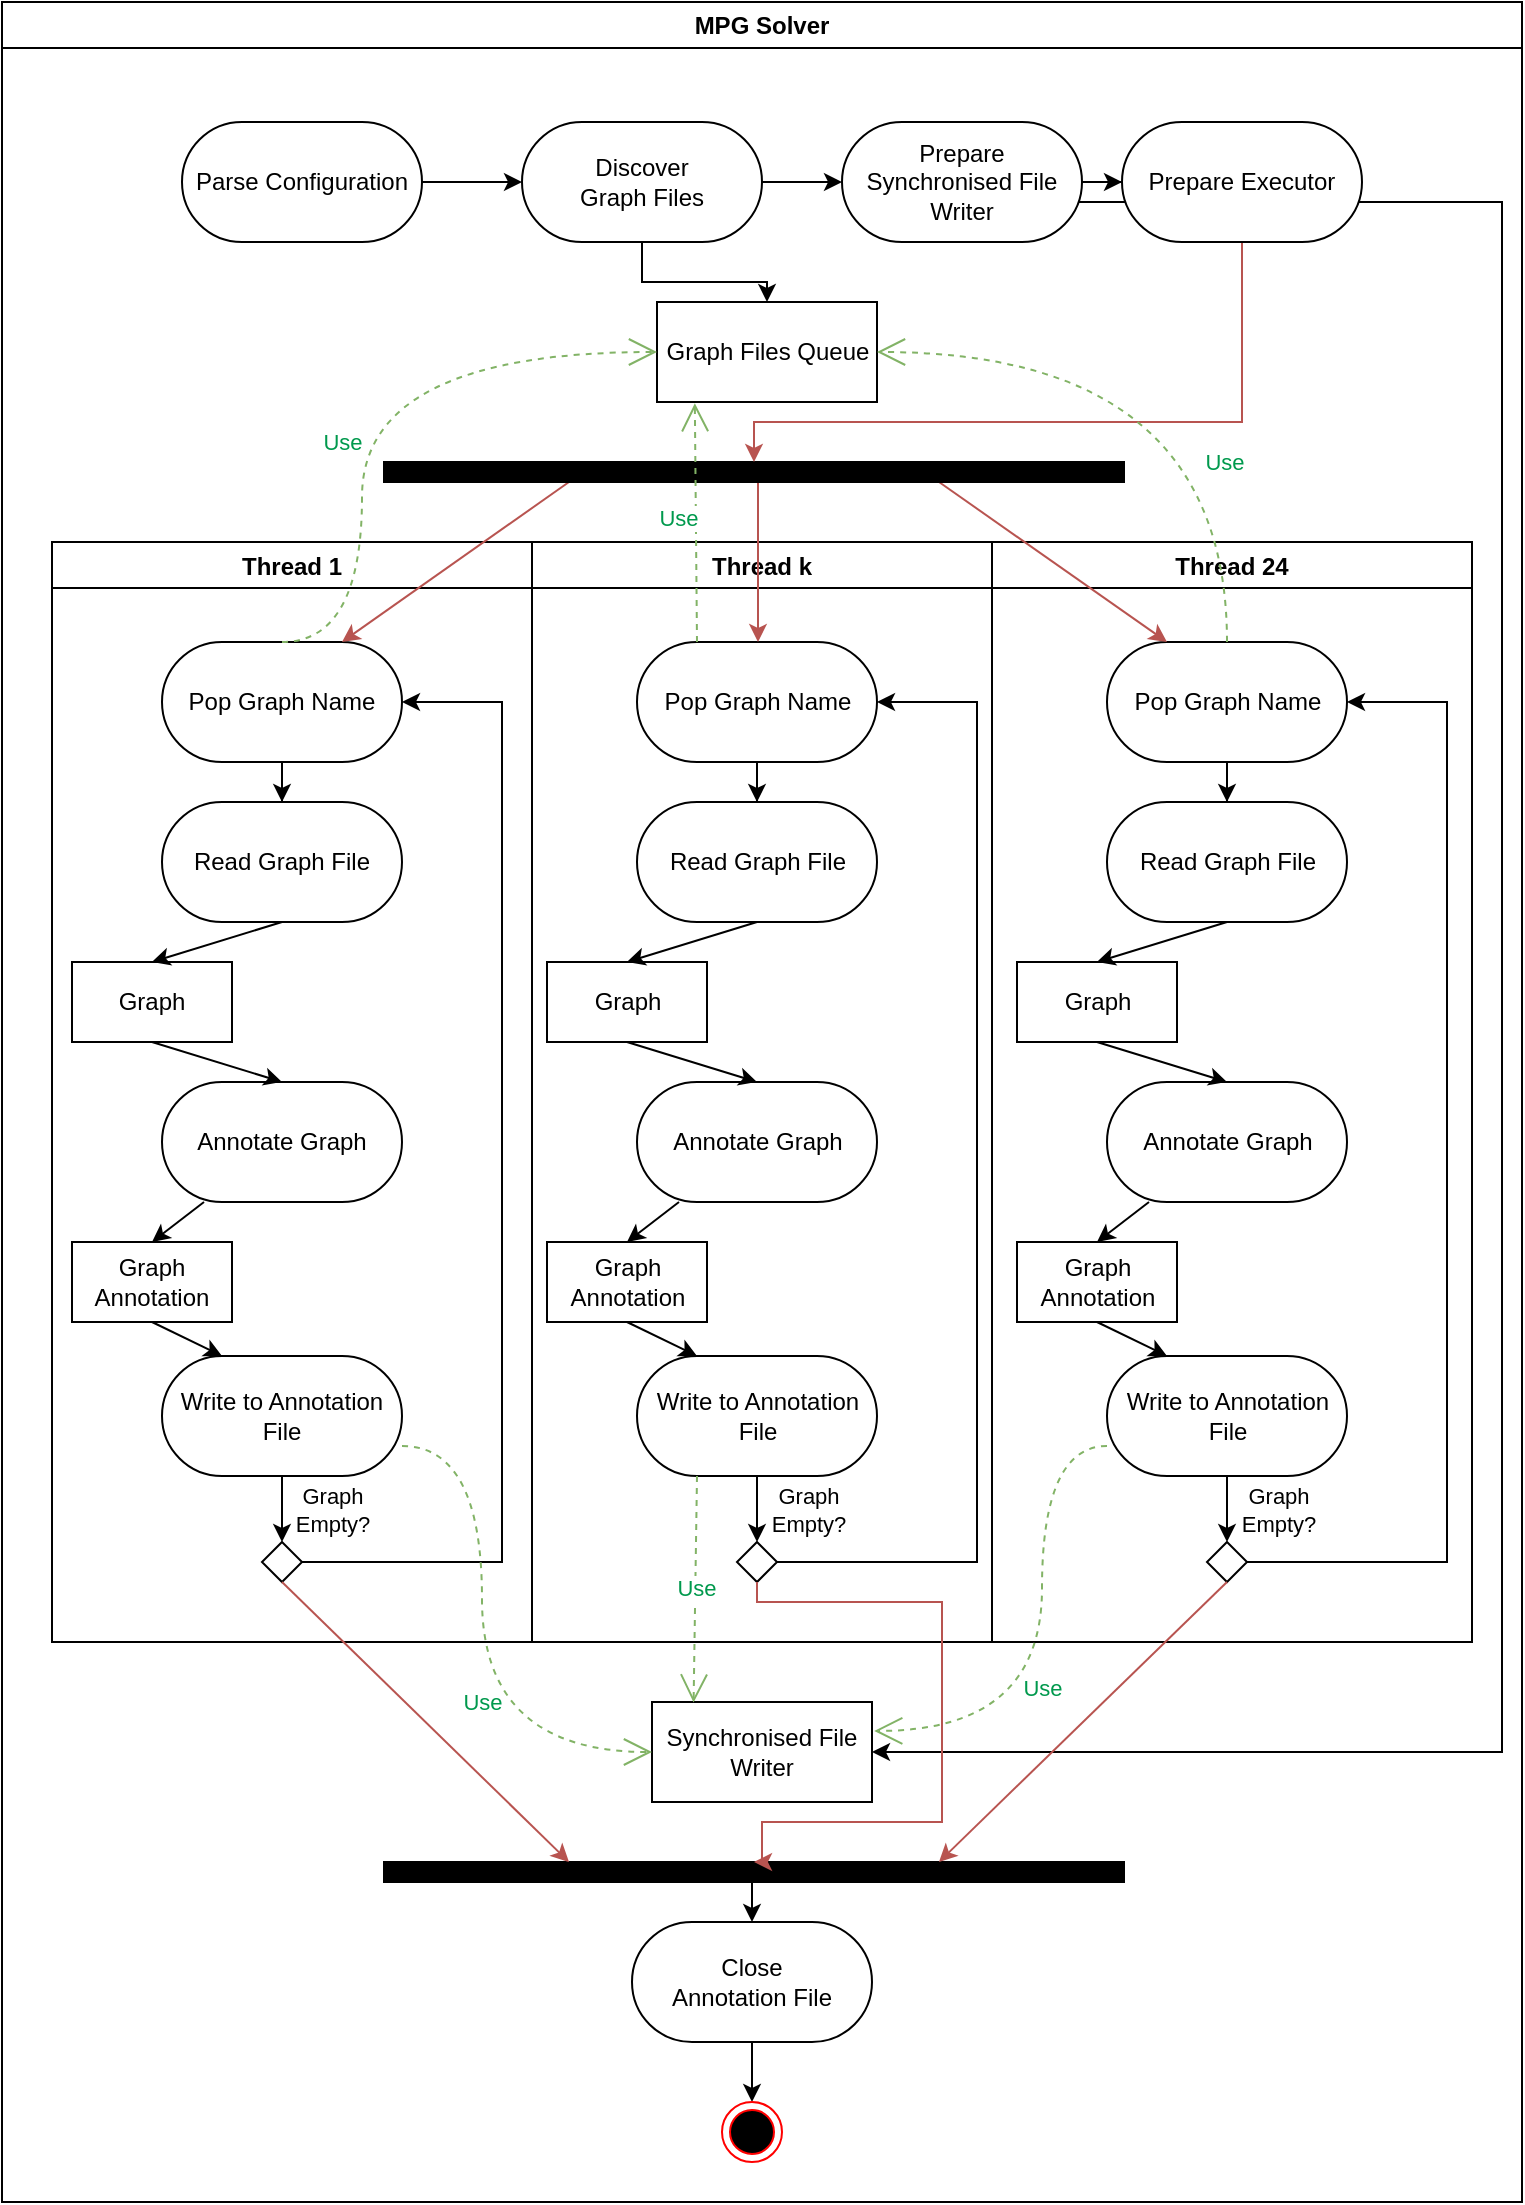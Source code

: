 <mxfile version="21.6.8" type="device">
  <diagram name="Page-1" id="0783ab3e-0a74-02c8-0abd-f7b4e66b4bec">
    <mxGraphModel dx="1687" dy="986" grid="1" gridSize="10" guides="1" tooltips="1" connect="1" arrows="1" fold="1" page="1" pageScale="1" pageWidth="850" pageHeight="1100" background="none" math="0" shadow="0">
      <root>
        <mxCell id="0" />
        <mxCell id="1" parent="0" />
        <mxCell id="IvhJXociiX9SvMdL0e-F-2" value="MPG Solver" style="swimlane;whiteSpace=wrap;html=1;" vertex="1" parent="1">
          <mxGeometry x="90" y="140" width="760" height="1100" as="geometry" />
        </mxCell>
        <mxCell id="IvhJXociiX9SvMdL0e-F-8" value="Thread 1" style="swimlane;" vertex="1" parent="IvhJXociiX9SvMdL0e-F-2">
          <mxGeometry x="25" y="270" width="240" height="550" as="geometry" />
        </mxCell>
        <mxCell id="IvhJXociiX9SvMdL0e-F-108" value="" style="group" vertex="1" connectable="0" parent="IvhJXociiX9SvMdL0e-F-8">
          <mxGeometry x="10" y="50" width="215" height="470" as="geometry" />
        </mxCell>
        <mxCell id="IvhJXociiX9SvMdL0e-F-23" value="Pop Graph Name" style="rounded=1;whiteSpace=wrap;html=1;arcSize=50;" vertex="1" parent="IvhJXociiX9SvMdL0e-F-108">
          <mxGeometry x="45" width="120" height="60" as="geometry" />
        </mxCell>
        <mxCell id="IvhJXociiX9SvMdL0e-F-34" value="Graph" style="rounded=0;whiteSpace=wrap;html=1;" vertex="1" parent="IvhJXociiX9SvMdL0e-F-108">
          <mxGeometry y="160" width="80" height="40" as="geometry" />
        </mxCell>
        <mxCell id="IvhJXociiX9SvMdL0e-F-47" style="rounded=0;orthogonalLoop=1;jettySize=auto;html=1;exitX=0.5;exitY=1;exitDx=0;exitDy=0;entryX=0.5;entryY=0;entryDx=0;entryDy=0;" edge="1" parent="IvhJXociiX9SvMdL0e-F-108" source="IvhJXociiX9SvMdL0e-F-45" target="IvhJXociiX9SvMdL0e-F-34">
          <mxGeometry relative="1" as="geometry" />
        </mxCell>
        <mxCell id="IvhJXociiX9SvMdL0e-F-45" value="Read Graph File" style="rounded=1;whiteSpace=wrap;html=1;arcSize=50;" vertex="1" parent="IvhJXociiX9SvMdL0e-F-108">
          <mxGeometry x="45" y="80" width="120" height="60" as="geometry" />
        </mxCell>
        <mxCell id="IvhJXociiX9SvMdL0e-F-46" style="edgeStyle=orthogonalEdgeStyle;rounded=0;orthogonalLoop=1;jettySize=auto;html=1;entryX=0.5;entryY=0;entryDx=0;entryDy=0;" edge="1" parent="IvhJXociiX9SvMdL0e-F-108" source="IvhJXociiX9SvMdL0e-F-23" target="IvhJXociiX9SvMdL0e-F-45">
          <mxGeometry relative="1" as="geometry" />
        </mxCell>
        <mxCell id="IvhJXociiX9SvMdL0e-F-48" value="Annotate Graph" style="rounded=1;whiteSpace=wrap;html=1;arcSize=50;" vertex="1" parent="IvhJXociiX9SvMdL0e-F-108">
          <mxGeometry x="45" y="220" width="120" height="60" as="geometry" />
        </mxCell>
        <mxCell id="IvhJXociiX9SvMdL0e-F-49" style="rounded=0;orthogonalLoop=1;jettySize=auto;html=1;entryX=0.5;entryY=0;entryDx=0;entryDy=0;exitX=0.5;exitY=1;exitDx=0;exitDy=0;" edge="1" parent="IvhJXociiX9SvMdL0e-F-108" source="IvhJXociiX9SvMdL0e-F-34" target="IvhJXociiX9SvMdL0e-F-48">
          <mxGeometry relative="1" as="geometry" />
        </mxCell>
        <mxCell id="IvhJXociiX9SvMdL0e-F-51" value="Graph Annotation" style="rounded=0;whiteSpace=wrap;html=1;" vertex="1" parent="IvhJXociiX9SvMdL0e-F-108">
          <mxGeometry y="300" width="80" height="40" as="geometry" />
        </mxCell>
        <mxCell id="IvhJXociiX9SvMdL0e-F-52" style="rounded=0;orthogonalLoop=1;jettySize=auto;html=1;entryX=0.5;entryY=0;entryDx=0;entryDy=0;" edge="1" parent="IvhJXociiX9SvMdL0e-F-108" source="IvhJXociiX9SvMdL0e-F-48" target="IvhJXociiX9SvMdL0e-F-51">
          <mxGeometry relative="1" as="geometry" />
        </mxCell>
        <mxCell id="IvhJXociiX9SvMdL0e-F-79" value="Write to Annotation File" style="rounded=1;whiteSpace=wrap;html=1;arcSize=50;" vertex="1" parent="IvhJXociiX9SvMdL0e-F-108">
          <mxGeometry x="45" y="357" width="120" height="60" as="geometry" />
        </mxCell>
        <mxCell id="IvhJXociiX9SvMdL0e-F-80" style="rounded=0;orthogonalLoop=1;jettySize=auto;html=1;entryX=0.25;entryY=0;entryDx=0;entryDy=0;exitX=0.5;exitY=1;exitDx=0;exitDy=0;" edge="1" parent="IvhJXociiX9SvMdL0e-F-108" source="IvhJXociiX9SvMdL0e-F-51" target="IvhJXociiX9SvMdL0e-F-79">
          <mxGeometry relative="1" as="geometry" />
        </mxCell>
        <mxCell id="IvhJXociiX9SvMdL0e-F-93" style="edgeStyle=orthogonalEdgeStyle;rounded=0;orthogonalLoop=1;jettySize=auto;html=1;exitX=1;exitY=0.5;exitDx=0;exitDy=0;entryX=1;entryY=0.5;entryDx=0;entryDy=0;" edge="1" parent="IvhJXociiX9SvMdL0e-F-108" source="IvhJXociiX9SvMdL0e-F-87" target="IvhJXociiX9SvMdL0e-F-23">
          <mxGeometry relative="1" as="geometry">
            <Array as="points">
              <mxPoint x="215" y="460" />
              <mxPoint x="215" y="30" />
            </Array>
          </mxGeometry>
        </mxCell>
        <mxCell id="IvhJXociiX9SvMdL0e-F-87" value="" style="rhombus;whiteSpace=wrap;html=1;" vertex="1" parent="IvhJXociiX9SvMdL0e-F-108">
          <mxGeometry x="95" y="450" width="20" height="20" as="geometry" />
        </mxCell>
        <mxCell id="IvhJXociiX9SvMdL0e-F-89" style="edgeStyle=orthogonalEdgeStyle;rounded=0;orthogonalLoop=1;jettySize=auto;html=1;" edge="1" parent="IvhJXociiX9SvMdL0e-F-108" source="IvhJXociiX9SvMdL0e-F-79" target="IvhJXociiX9SvMdL0e-F-87">
          <mxGeometry relative="1" as="geometry" />
        </mxCell>
        <mxCell id="IvhJXociiX9SvMdL0e-F-90" value="Graph &lt;br&gt;Empty?" style="edgeLabel;html=1;align=center;verticalAlign=middle;resizable=0;points=[];" vertex="1" connectable="0" parent="IvhJXociiX9SvMdL0e-F-89">
          <mxGeometry x="-0.759" y="1" relative="1" as="geometry">
            <mxPoint x="24" y="11" as="offset" />
          </mxGeometry>
        </mxCell>
        <mxCell id="IvhJXociiX9SvMdL0e-F-9" value="Thread k" style="swimlane;startSize=23;" vertex="1" parent="IvhJXociiX9SvMdL0e-F-2">
          <mxGeometry x="265" y="270" width="230" height="550" as="geometry" />
        </mxCell>
        <mxCell id="IvhJXociiX9SvMdL0e-F-128" value="" style="group" vertex="1" connectable="0" parent="IvhJXociiX9SvMdL0e-F-9">
          <mxGeometry x="7.5" y="50" width="215" height="470" as="geometry" />
        </mxCell>
        <mxCell id="IvhJXociiX9SvMdL0e-F-129" value="Pop Graph Name" style="rounded=1;whiteSpace=wrap;html=1;arcSize=50;" vertex="1" parent="IvhJXociiX9SvMdL0e-F-128">
          <mxGeometry x="45" width="120" height="60" as="geometry" />
        </mxCell>
        <mxCell id="IvhJXociiX9SvMdL0e-F-130" value="Graph" style="rounded=0;whiteSpace=wrap;html=1;" vertex="1" parent="IvhJXociiX9SvMdL0e-F-128">
          <mxGeometry y="160" width="80" height="40" as="geometry" />
        </mxCell>
        <mxCell id="IvhJXociiX9SvMdL0e-F-131" style="rounded=0;orthogonalLoop=1;jettySize=auto;html=1;exitX=0.5;exitY=1;exitDx=0;exitDy=0;entryX=0.5;entryY=0;entryDx=0;entryDy=0;" edge="1" parent="IvhJXociiX9SvMdL0e-F-128" source="IvhJXociiX9SvMdL0e-F-132" target="IvhJXociiX9SvMdL0e-F-130">
          <mxGeometry relative="1" as="geometry" />
        </mxCell>
        <mxCell id="IvhJXociiX9SvMdL0e-F-132" value="Read Graph File" style="rounded=1;whiteSpace=wrap;html=1;arcSize=50;" vertex="1" parent="IvhJXociiX9SvMdL0e-F-128">
          <mxGeometry x="45" y="80" width="120" height="60" as="geometry" />
        </mxCell>
        <mxCell id="IvhJXociiX9SvMdL0e-F-133" style="edgeStyle=orthogonalEdgeStyle;rounded=0;orthogonalLoop=1;jettySize=auto;html=1;entryX=0.5;entryY=0;entryDx=0;entryDy=0;" edge="1" parent="IvhJXociiX9SvMdL0e-F-128" source="IvhJXociiX9SvMdL0e-F-129" target="IvhJXociiX9SvMdL0e-F-132">
          <mxGeometry relative="1" as="geometry" />
        </mxCell>
        <mxCell id="IvhJXociiX9SvMdL0e-F-134" value="Annotate Graph" style="rounded=1;whiteSpace=wrap;html=1;arcSize=50;" vertex="1" parent="IvhJXociiX9SvMdL0e-F-128">
          <mxGeometry x="45" y="220" width="120" height="60" as="geometry" />
        </mxCell>
        <mxCell id="IvhJXociiX9SvMdL0e-F-135" style="rounded=0;orthogonalLoop=1;jettySize=auto;html=1;entryX=0.5;entryY=0;entryDx=0;entryDy=0;exitX=0.5;exitY=1;exitDx=0;exitDy=0;" edge="1" parent="IvhJXociiX9SvMdL0e-F-128" source="IvhJXociiX9SvMdL0e-F-130" target="IvhJXociiX9SvMdL0e-F-134">
          <mxGeometry relative="1" as="geometry" />
        </mxCell>
        <mxCell id="IvhJXociiX9SvMdL0e-F-136" value="Graph Annotation" style="rounded=0;whiteSpace=wrap;html=1;" vertex="1" parent="IvhJXociiX9SvMdL0e-F-128">
          <mxGeometry y="300" width="80" height="40" as="geometry" />
        </mxCell>
        <mxCell id="IvhJXociiX9SvMdL0e-F-137" style="rounded=0;orthogonalLoop=1;jettySize=auto;html=1;entryX=0.5;entryY=0;entryDx=0;entryDy=0;" edge="1" parent="IvhJXociiX9SvMdL0e-F-128" source="IvhJXociiX9SvMdL0e-F-134" target="IvhJXociiX9SvMdL0e-F-136">
          <mxGeometry relative="1" as="geometry" />
        </mxCell>
        <mxCell id="IvhJXociiX9SvMdL0e-F-138" value="Write to Annotation File" style="rounded=1;whiteSpace=wrap;html=1;arcSize=50;" vertex="1" parent="IvhJXociiX9SvMdL0e-F-128">
          <mxGeometry x="45" y="357" width="120" height="60" as="geometry" />
        </mxCell>
        <mxCell id="IvhJXociiX9SvMdL0e-F-139" style="rounded=0;orthogonalLoop=1;jettySize=auto;html=1;entryX=0.25;entryY=0;entryDx=0;entryDy=0;exitX=0.5;exitY=1;exitDx=0;exitDy=0;" edge="1" parent="IvhJXociiX9SvMdL0e-F-128" source="IvhJXociiX9SvMdL0e-F-136" target="IvhJXociiX9SvMdL0e-F-138">
          <mxGeometry relative="1" as="geometry" />
        </mxCell>
        <mxCell id="IvhJXociiX9SvMdL0e-F-140" style="edgeStyle=orthogonalEdgeStyle;rounded=0;orthogonalLoop=1;jettySize=auto;html=1;exitX=1;exitY=0.5;exitDx=0;exitDy=0;entryX=1;entryY=0.5;entryDx=0;entryDy=0;" edge="1" parent="IvhJXociiX9SvMdL0e-F-128" source="IvhJXociiX9SvMdL0e-F-141" target="IvhJXociiX9SvMdL0e-F-129">
          <mxGeometry relative="1" as="geometry">
            <Array as="points">
              <mxPoint x="215" y="460" />
              <mxPoint x="215" y="30" />
            </Array>
          </mxGeometry>
        </mxCell>
        <mxCell id="IvhJXociiX9SvMdL0e-F-141" value="" style="rhombus;whiteSpace=wrap;html=1;" vertex="1" parent="IvhJXociiX9SvMdL0e-F-128">
          <mxGeometry x="95" y="450" width="20" height="20" as="geometry" />
        </mxCell>
        <mxCell id="IvhJXociiX9SvMdL0e-F-142" style="edgeStyle=orthogonalEdgeStyle;rounded=0;orthogonalLoop=1;jettySize=auto;html=1;" edge="1" parent="IvhJXociiX9SvMdL0e-F-128" source="IvhJXociiX9SvMdL0e-F-138" target="IvhJXociiX9SvMdL0e-F-141">
          <mxGeometry relative="1" as="geometry" />
        </mxCell>
        <mxCell id="IvhJXociiX9SvMdL0e-F-143" value="Graph &lt;br&gt;Empty?" style="edgeLabel;html=1;align=center;verticalAlign=middle;resizable=0;points=[];" vertex="1" connectable="0" parent="IvhJXociiX9SvMdL0e-F-142">
          <mxGeometry x="-0.759" y="1" relative="1" as="geometry">
            <mxPoint x="24" y="11" as="offset" />
          </mxGeometry>
        </mxCell>
        <mxCell id="IvhJXociiX9SvMdL0e-F-10" value="Thread 24" style="swimlane;startSize=23;" vertex="1" parent="IvhJXociiX9SvMdL0e-F-2">
          <mxGeometry x="495" y="270" width="240" height="550" as="geometry" />
        </mxCell>
        <mxCell id="IvhJXociiX9SvMdL0e-F-144" value="" style="group" vertex="1" connectable="0" parent="IvhJXociiX9SvMdL0e-F-10">
          <mxGeometry x="12.5" y="50" width="215" height="470" as="geometry" />
        </mxCell>
        <mxCell id="IvhJXociiX9SvMdL0e-F-145" value="Pop Graph Name" style="rounded=1;whiteSpace=wrap;html=1;arcSize=50;" vertex="1" parent="IvhJXociiX9SvMdL0e-F-144">
          <mxGeometry x="45" width="120" height="60" as="geometry" />
        </mxCell>
        <mxCell id="IvhJXociiX9SvMdL0e-F-146" value="Graph" style="rounded=0;whiteSpace=wrap;html=1;" vertex="1" parent="IvhJXociiX9SvMdL0e-F-144">
          <mxGeometry y="160" width="80" height="40" as="geometry" />
        </mxCell>
        <mxCell id="IvhJXociiX9SvMdL0e-F-147" style="rounded=0;orthogonalLoop=1;jettySize=auto;html=1;exitX=0.5;exitY=1;exitDx=0;exitDy=0;entryX=0.5;entryY=0;entryDx=0;entryDy=0;" edge="1" parent="IvhJXociiX9SvMdL0e-F-144" source="IvhJXociiX9SvMdL0e-F-148" target="IvhJXociiX9SvMdL0e-F-146">
          <mxGeometry relative="1" as="geometry" />
        </mxCell>
        <mxCell id="IvhJXociiX9SvMdL0e-F-148" value="Read Graph File" style="rounded=1;whiteSpace=wrap;html=1;arcSize=50;" vertex="1" parent="IvhJXociiX9SvMdL0e-F-144">
          <mxGeometry x="45" y="80" width="120" height="60" as="geometry" />
        </mxCell>
        <mxCell id="IvhJXociiX9SvMdL0e-F-149" style="edgeStyle=orthogonalEdgeStyle;rounded=0;orthogonalLoop=1;jettySize=auto;html=1;entryX=0.5;entryY=0;entryDx=0;entryDy=0;" edge="1" parent="IvhJXociiX9SvMdL0e-F-144" source="IvhJXociiX9SvMdL0e-F-145" target="IvhJXociiX9SvMdL0e-F-148">
          <mxGeometry relative="1" as="geometry" />
        </mxCell>
        <mxCell id="IvhJXociiX9SvMdL0e-F-150" value="Annotate Graph" style="rounded=1;whiteSpace=wrap;html=1;arcSize=50;" vertex="1" parent="IvhJXociiX9SvMdL0e-F-144">
          <mxGeometry x="45" y="220" width="120" height="60" as="geometry" />
        </mxCell>
        <mxCell id="IvhJXociiX9SvMdL0e-F-151" style="rounded=0;orthogonalLoop=1;jettySize=auto;html=1;entryX=0.5;entryY=0;entryDx=0;entryDy=0;exitX=0.5;exitY=1;exitDx=0;exitDy=0;" edge="1" parent="IvhJXociiX9SvMdL0e-F-144" source="IvhJXociiX9SvMdL0e-F-146" target="IvhJXociiX9SvMdL0e-F-150">
          <mxGeometry relative="1" as="geometry" />
        </mxCell>
        <mxCell id="IvhJXociiX9SvMdL0e-F-152" value="Graph Annotation" style="rounded=0;whiteSpace=wrap;html=1;" vertex="1" parent="IvhJXociiX9SvMdL0e-F-144">
          <mxGeometry y="300" width="80" height="40" as="geometry" />
        </mxCell>
        <mxCell id="IvhJXociiX9SvMdL0e-F-153" style="rounded=0;orthogonalLoop=1;jettySize=auto;html=1;entryX=0.5;entryY=0;entryDx=0;entryDy=0;" edge="1" parent="IvhJXociiX9SvMdL0e-F-144" source="IvhJXociiX9SvMdL0e-F-150" target="IvhJXociiX9SvMdL0e-F-152">
          <mxGeometry relative="1" as="geometry" />
        </mxCell>
        <mxCell id="IvhJXociiX9SvMdL0e-F-154" value="Write to Annotation File" style="rounded=1;whiteSpace=wrap;html=1;arcSize=50;" vertex="1" parent="IvhJXociiX9SvMdL0e-F-144">
          <mxGeometry x="45" y="357" width="120" height="60" as="geometry" />
        </mxCell>
        <mxCell id="IvhJXociiX9SvMdL0e-F-155" style="rounded=0;orthogonalLoop=1;jettySize=auto;html=1;entryX=0.25;entryY=0;entryDx=0;entryDy=0;exitX=0.5;exitY=1;exitDx=0;exitDy=0;" edge="1" parent="IvhJXociiX9SvMdL0e-F-144" source="IvhJXociiX9SvMdL0e-F-152" target="IvhJXociiX9SvMdL0e-F-154">
          <mxGeometry relative="1" as="geometry" />
        </mxCell>
        <mxCell id="IvhJXociiX9SvMdL0e-F-156" style="edgeStyle=orthogonalEdgeStyle;rounded=0;orthogonalLoop=1;jettySize=auto;html=1;exitX=1;exitY=0.5;exitDx=0;exitDy=0;entryX=1;entryY=0.5;entryDx=0;entryDy=0;" edge="1" parent="IvhJXociiX9SvMdL0e-F-144" source="IvhJXociiX9SvMdL0e-F-157" target="IvhJXociiX9SvMdL0e-F-145">
          <mxGeometry relative="1" as="geometry">
            <Array as="points">
              <mxPoint x="215" y="460" />
              <mxPoint x="215" y="30" />
            </Array>
          </mxGeometry>
        </mxCell>
        <mxCell id="IvhJXociiX9SvMdL0e-F-157" value="" style="rhombus;whiteSpace=wrap;html=1;" vertex="1" parent="IvhJXociiX9SvMdL0e-F-144">
          <mxGeometry x="95" y="450" width="20" height="20" as="geometry" />
        </mxCell>
        <mxCell id="IvhJXociiX9SvMdL0e-F-158" style="edgeStyle=orthogonalEdgeStyle;rounded=0;orthogonalLoop=1;jettySize=auto;html=1;" edge="1" parent="IvhJXociiX9SvMdL0e-F-144" source="IvhJXociiX9SvMdL0e-F-154" target="IvhJXociiX9SvMdL0e-F-157">
          <mxGeometry relative="1" as="geometry" />
        </mxCell>
        <mxCell id="IvhJXociiX9SvMdL0e-F-159" value="Graph &lt;br&gt;Empty?" style="edgeLabel;html=1;align=center;verticalAlign=middle;resizable=0;points=[];" vertex="1" connectable="0" parent="IvhJXociiX9SvMdL0e-F-158">
          <mxGeometry x="-0.759" y="1" relative="1" as="geometry">
            <mxPoint x="24" y="11" as="offset" />
          </mxGeometry>
        </mxCell>
        <mxCell id="IvhJXociiX9SvMdL0e-F-27" style="edgeStyle=orthogonalEdgeStyle;rounded=0;orthogonalLoop=1;jettySize=auto;html=1;entryX=0;entryY=0.5;entryDx=0;entryDy=0;" edge="1" parent="IvhJXociiX9SvMdL0e-F-2" source="IvhJXociiX9SvMdL0e-F-20" target="IvhJXociiX9SvMdL0e-F-22">
          <mxGeometry relative="1" as="geometry" />
        </mxCell>
        <mxCell id="IvhJXociiX9SvMdL0e-F-20" value="Parse Configuration" style="rounded=1;whiteSpace=wrap;html=1;imageAspect=1;arcSize=50;absoluteArcSize=0;" vertex="1" parent="IvhJXociiX9SvMdL0e-F-2">
          <mxGeometry x="90" y="60" width="120" height="60" as="geometry" />
        </mxCell>
        <mxCell id="IvhJXociiX9SvMdL0e-F-25" style="edgeStyle=orthogonalEdgeStyle;rounded=0;orthogonalLoop=1;jettySize=auto;html=1;exitX=0.5;exitY=1;exitDx=0;exitDy=0;" edge="1" parent="IvhJXociiX9SvMdL0e-F-2" source="IvhJXociiX9SvMdL0e-F-22" target="IvhJXociiX9SvMdL0e-F-24">
          <mxGeometry relative="1" as="geometry" />
        </mxCell>
        <mxCell id="IvhJXociiX9SvMdL0e-F-28" style="edgeStyle=orthogonalEdgeStyle;rounded=0;orthogonalLoop=1;jettySize=auto;html=1;entryX=0;entryY=0.5;entryDx=0;entryDy=0;" edge="1" parent="IvhJXociiX9SvMdL0e-F-2" source="IvhJXociiX9SvMdL0e-F-22" target="IvhJXociiX9SvMdL0e-F-26">
          <mxGeometry relative="1" as="geometry" />
        </mxCell>
        <mxCell id="IvhJXociiX9SvMdL0e-F-22" value="Discover&lt;br&gt;Graph Files" style="rounded=1;whiteSpace=wrap;html=1;arcSize=50;" vertex="1" parent="IvhJXociiX9SvMdL0e-F-2">
          <mxGeometry x="260" y="60" width="120" height="60" as="geometry" />
        </mxCell>
        <mxCell id="IvhJXociiX9SvMdL0e-F-24" value="Graph Files Queue" style="html=1;whiteSpace=wrap;" vertex="1" parent="IvhJXociiX9SvMdL0e-F-2">
          <mxGeometry x="327.5" y="150" width="110" height="50" as="geometry" />
        </mxCell>
        <mxCell id="IvhJXociiX9SvMdL0e-F-83" style="edgeStyle=orthogonalEdgeStyle;rounded=0;orthogonalLoop=1;jettySize=auto;html=1;entryX=0;entryY=0.5;entryDx=0;entryDy=0;" edge="1" parent="IvhJXociiX9SvMdL0e-F-2" source="IvhJXociiX9SvMdL0e-F-26" target="IvhJXociiX9SvMdL0e-F-82">
          <mxGeometry relative="1" as="geometry" />
        </mxCell>
        <mxCell id="IvhJXociiX9SvMdL0e-F-86" style="edgeStyle=orthogonalEdgeStyle;rounded=0;orthogonalLoop=1;jettySize=auto;html=1;entryX=1;entryY=0.5;entryDx=0;entryDy=0;" edge="1" parent="IvhJXociiX9SvMdL0e-F-2" target="IvhJXociiX9SvMdL0e-F-85">
          <mxGeometry relative="1" as="geometry">
            <mxPoint x="480" y="120" as="sourcePoint" />
            <Array as="points">
              <mxPoint x="480" y="100" />
              <mxPoint x="750" y="100" />
              <mxPoint x="750" y="875" />
            </Array>
          </mxGeometry>
        </mxCell>
        <mxCell id="IvhJXociiX9SvMdL0e-F-26" value="Prepare Synchronised File Writer" style="rounded=1;whiteSpace=wrap;html=1;arcSize=50;" vertex="1" parent="IvhJXociiX9SvMdL0e-F-2">
          <mxGeometry x="420" y="60" width="120" height="60" as="geometry" />
        </mxCell>
        <mxCell id="IvhJXociiX9SvMdL0e-F-55" style="rounded=0;orthogonalLoop=1;jettySize=auto;html=1;exitX=0.25;exitY=1;exitDx=0;exitDy=0;entryX=0.75;entryY=0;entryDx=0;entryDy=0;fillColor=#f8cecc;strokeColor=#b85450;" edge="1" parent="IvhJXociiX9SvMdL0e-F-2" source="IvhJXociiX9SvMdL0e-F-32" target="IvhJXociiX9SvMdL0e-F-23">
          <mxGeometry relative="1" as="geometry" />
        </mxCell>
        <mxCell id="IvhJXociiX9SvMdL0e-F-193" style="edgeStyle=orthogonalEdgeStyle;rounded=0;orthogonalLoop=1;jettySize=auto;html=1;exitX=0.5;exitY=1;exitDx=0;exitDy=0;fillColor=#f8cecc;strokeColor=#b85450;" edge="1" parent="IvhJXociiX9SvMdL0e-F-2" source="IvhJXociiX9SvMdL0e-F-32" target="IvhJXociiX9SvMdL0e-F-129">
          <mxGeometry relative="1" as="geometry">
            <Array as="points">
              <mxPoint x="378" y="240" />
            </Array>
          </mxGeometry>
        </mxCell>
        <mxCell id="IvhJXociiX9SvMdL0e-F-194" style="rounded=0;orthogonalLoop=1;jettySize=auto;html=1;exitX=0.75;exitY=1;exitDx=0;exitDy=0;entryX=0.25;entryY=0;entryDx=0;entryDy=0;fillColor=#f8cecc;strokeColor=#b85450;" edge="1" parent="IvhJXociiX9SvMdL0e-F-2" source="IvhJXociiX9SvMdL0e-F-32" target="IvhJXociiX9SvMdL0e-F-145">
          <mxGeometry relative="1" as="geometry" />
        </mxCell>
        <mxCell id="IvhJXociiX9SvMdL0e-F-32" value="" style="whiteSpace=wrap;html=1;rounded=0;shadow=0;comic=0;labelBackgroundColor=none;strokeWidth=1;fillColor=#000000;fontFamily=Verdana;fontSize=12;align=center;rotation=0;" vertex="1" parent="IvhJXociiX9SvMdL0e-F-2">
          <mxGeometry x="191" y="230" width="370" height="10" as="geometry" />
        </mxCell>
        <mxCell id="IvhJXociiX9SvMdL0e-F-43" value="&lt;font color=&quot;#00994d&quot;&gt;Use&lt;/font&gt;" style="endArrow=open;endSize=12;dashed=1;html=1;rounded=0;exitX=0.5;exitY=0;exitDx=0;exitDy=0;edgeStyle=orthogonalEdgeStyle;entryX=0;entryY=0.5;entryDx=0;entryDy=0;curved=1;fillColor=#d5e8d4;strokeColor=#82b366;" edge="1" parent="IvhJXociiX9SvMdL0e-F-2" source="IvhJXociiX9SvMdL0e-F-23" target="IvhJXociiX9SvMdL0e-F-24">
          <mxGeometry x="-0.158" y="10" width="160" relative="1" as="geometry">
            <mxPoint x="90" y="320" as="sourcePoint" />
            <mxPoint x="260" y="140" as="targetPoint" />
            <Array as="points">
              <mxPoint x="180" y="320" />
              <mxPoint x="180" y="175" />
            </Array>
            <mxPoint as="offset" />
          </mxGeometry>
        </mxCell>
        <mxCell id="IvhJXociiX9SvMdL0e-F-84" style="edgeStyle=orthogonalEdgeStyle;rounded=0;orthogonalLoop=1;jettySize=auto;html=1;entryX=0.5;entryY=0;entryDx=0;entryDy=0;fillColor=#f8cecc;strokeColor=#b85450;" edge="1" parent="IvhJXociiX9SvMdL0e-F-2" source="IvhJXociiX9SvMdL0e-F-82" target="IvhJXociiX9SvMdL0e-F-32">
          <mxGeometry relative="1" as="geometry">
            <Array as="points">
              <mxPoint x="620" y="210" />
              <mxPoint x="376" y="210" />
            </Array>
          </mxGeometry>
        </mxCell>
        <mxCell id="IvhJXociiX9SvMdL0e-F-82" value="Prepare Executor" style="rounded=1;whiteSpace=wrap;html=1;arcSize=50;" vertex="1" parent="IvhJXociiX9SvMdL0e-F-2">
          <mxGeometry x="560" y="60" width="120" height="60" as="geometry" />
        </mxCell>
        <mxCell id="IvhJXociiX9SvMdL0e-F-85" value="Synchronised File Writer" style="html=1;whiteSpace=wrap;" vertex="1" parent="IvhJXociiX9SvMdL0e-F-2">
          <mxGeometry x="325" y="850" width="110" height="50" as="geometry" />
        </mxCell>
        <mxCell id="IvhJXociiX9SvMdL0e-F-91" value="&lt;font color=&quot;#00994d&quot;&gt;Use&lt;/font&gt;" style="endArrow=open;endSize=12;dashed=1;html=1;rounded=0;exitX=1;exitY=0.75;exitDx=0;exitDy=0;entryX=0;entryY=0.5;entryDx=0;entryDy=0;edgeStyle=orthogonalEdgeStyle;curved=1;fillColor=#d5e8d4;strokeColor=#82b366;" edge="1" parent="IvhJXociiX9SvMdL0e-F-2" source="IvhJXociiX9SvMdL0e-F-79" target="IvhJXociiX9SvMdL0e-F-85">
          <mxGeometry x="0.209" width="160" relative="1" as="geometry">
            <mxPoint x="330" y="950" as="sourcePoint" />
            <mxPoint x="490" y="950" as="targetPoint" />
            <Array as="points">
              <mxPoint x="240" y="722" />
              <mxPoint x="240" y="875" />
            </Array>
            <mxPoint as="offset" />
          </mxGeometry>
        </mxCell>
        <mxCell id="IvhJXociiX9SvMdL0e-F-191" style="edgeStyle=orthogonalEdgeStyle;rounded=0;orthogonalLoop=1;jettySize=auto;html=1;exitX=0.5;exitY=1;exitDx=0;exitDy=0;entryX=0.5;entryY=0;entryDx=0;entryDy=0;" edge="1" parent="IvhJXociiX9SvMdL0e-F-2" source="IvhJXociiX9SvMdL0e-F-160" target="IvhJXociiX9SvMdL0e-F-189">
          <mxGeometry relative="1" as="geometry" />
        </mxCell>
        <mxCell id="IvhJXociiX9SvMdL0e-F-160" value="" style="whiteSpace=wrap;html=1;rounded=0;shadow=0;comic=0;labelBackgroundColor=none;strokeWidth=1;fillColor=#000000;fontFamily=Verdana;fontSize=12;align=center;rotation=0;" vertex="1" parent="IvhJXociiX9SvMdL0e-F-2">
          <mxGeometry x="191" y="930" width="370" height="10" as="geometry" />
        </mxCell>
        <mxCell id="IvhJXociiX9SvMdL0e-F-163" value="&lt;font color=&quot;#00994d&quot;&gt;Use&lt;/font&gt;" style="endArrow=open;endSize=12;dashed=1;html=1;rounded=0;exitX=0.25;exitY=1;exitDx=0;exitDy=0;entryX=0.189;entryY=0.006;entryDx=0;entryDy=0;entryPerimeter=0;fillColor=#d5e8d4;strokeColor=#82b366;" edge="1" parent="IvhJXociiX9SvMdL0e-F-2" source="IvhJXociiX9SvMdL0e-F-138" target="IvhJXociiX9SvMdL0e-F-85">
          <mxGeometry width="160" relative="1" as="geometry">
            <mxPoint x="420" y="700" as="sourcePoint" />
            <mxPoint x="580" y="700" as="targetPoint" />
          </mxGeometry>
        </mxCell>
        <mxCell id="IvhJXociiX9SvMdL0e-F-165" value="&lt;font color=&quot;#00994d&quot;&gt;Use&lt;/font&gt;" style="endArrow=open;endSize=12;dashed=1;html=1;rounded=0;exitX=0;exitY=0.75;exitDx=0;exitDy=0;entryX=1.01;entryY=0.289;entryDx=0;entryDy=0;entryPerimeter=0;edgeStyle=orthogonalEdgeStyle;curved=1;fillColor=#d5e8d4;strokeColor=#82b366;" edge="1" parent="IvhJXociiX9SvMdL0e-F-2" source="IvhJXociiX9SvMdL0e-F-154" target="IvhJXociiX9SvMdL0e-F-85">
          <mxGeometry x="0.183" width="160" relative="1" as="geometry">
            <mxPoint x="480" y="850" as="sourcePoint" />
            <mxPoint x="640" y="850" as="targetPoint" />
            <Array as="points">
              <mxPoint x="520" y="722" />
              <mxPoint x="520" y="864" />
            </Array>
            <mxPoint as="offset" />
          </mxGeometry>
        </mxCell>
        <mxCell id="IvhJXociiX9SvMdL0e-F-169" style="rounded=0;orthogonalLoop=1;jettySize=auto;html=1;exitX=0.5;exitY=1;exitDx=0;exitDy=0;entryX=0.25;entryY=0;entryDx=0;entryDy=0;fillColor=#f8cecc;strokeColor=#b85450;" edge="1" parent="IvhJXociiX9SvMdL0e-F-2" source="IvhJXociiX9SvMdL0e-F-87" target="IvhJXociiX9SvMdL0e-F-160">
          <mxGeometry relative="1" as="geometry" />
        </mxCell>
        <mxCell id="IvhJXociiX9SvMdL0e-F-170" style="edgeStyle=orthogonalEdgeStyle;rounded=0;orthogonalLoop=1;jettySize=auto;html=1;exitX=0.5;exitY=1;exitDx=0;exitDy=0;entryX=0.5;entryY=0;entryDx=0;entryDy=0;fillColor=#f8cecc;strokeColor=#b85450;" edge="1" parent="IvhJXociiX9SvMdL0e-F-2" source="IvhJXociiX9SvMdL0e-F-141" target="IvhJXociiX9SvMdL0e-F-160">
          <mxGeometry relative="1" as="geometry">
            <Array as="points">
              <mxPoint x="377" y="800" />
              <mxPoint x="470" y="800" />
              <mxPoint x="470" y="910" />
              <mxPoint x="380" y="910" />
            </Array>
          </mxGeometry>
        </mxCell>
        <mxCell id="IvhJXociiX9SvMdL0e-F-171" style="rounded=0;orthogonalLoop=1;jettySize=auto;html=1;exitX=0.5;exitY=1;exitDx=0;exitDy=0;entryX=0.75;entryY=0;entryDx=0;entryDy=0;fillColor=#f8cecc;strokeColor=#b85450;" edge="1" parent="IvhJXociiX9SvMdL0e-F-2" source="IvhJXociiX9SvMdL0e-F-157" target="IvhJXociiX9SvMdL0e-F-160">
          <mxGeometry relative="1" as="geometry" />
        </mxCell>
        <mxCell id="IvhJXociiX9SvMdL0e-F-192" style="edgeStyle=orthogonalEdgeStyle;rounded=0;orthogonalLoop=1;jettySize=auto;html=1;entryX=0.5;entryY=0;entryDx=0;entryDy=0;" edge="1" parent="IvhJXociiX9SvMdL0e-F-2" source="IvhJXociiX9SvMdL0e-F-189" target="IvhJXociiX9SvMdL0e-F-190">
          <mxGeometry relative="1" as="geometry" />
        </mxCell>
        <mxCell id="IvhJXociiX9SvMdL0e-F-189" value="Close &lt;br&gt;Annotation File" style="rounded=1;whiteSpace=wrap;html=1;imageAspect=1;arcSize=50;absoluteArcSize=0;" vertex="1" parent="IvhJXociiX9SvMdL0e-F-2">
          <mxGeometry x="315" y="960" width="120" height="60" as="geometry" />
        </mxCell>
        <mxCell id="IvhJXociiX9SvMdL0e-F-190" value="" style="ellipse;html=1;shape=endState;fillColor=#000000;strokeColor=#ff0000;" vertex="1" parent="IvhJXociiX9SvMdL0e-F-2">
          <mxGeometry x="360" y="1050" width="30" height="30" as="geometry" />
        </mxCell>
        <mxCell id="IvhJXociiX9SvMdL0e-F-196" value="&lt;font color=&quot;#00994d&quot;&gt;Use&lt;/font&gt;" style="endArrow=open;endSize=12;dashed=1;html=1;rounded=0;exitX=0.25;exitY=0;exitDx=0;exitDy=0;entryX=0.172;entryY=1.012;entryDx=0;entryDy=0;entryPerimeter=0;fillColor=#d5e8d4;strokeColor=#82b366;" edge="1" parent="IvhJXociiX9SvMdL0e-F-2" source="IvhJXociiX9SvMdL0e-F-129" target="IvhJXociiX9SvMdL0e-F-24">
          <mxGeometry x="0.042" y="9" width="160" relative="1" as="geometry">
            <mxPoint x="310" y="260" as="sourcePoint" />
            <mxPoint x="470" y="260" as="targetPoint" />
            <mxPoint as="offset" />
          </mxGeometry>
        </mxCell>
        <mxCell id="IvhJXociiX9SvMdL0e-F-198" value="&lt;font color=&quot;#00994d&quot;&gt;Use&lt;/font&gt;" style="endArrow=open;endSize=12;dashed=1;html=1;rounded=0;exitX=0.5;exitY=0;exitDx=0;exitDy=0;entryX=1;entryY=0.5;entryDx=0;entryDy=0;edgeStyle=orthogonalEdgeStyle;curved=1;fillColor=#d5e8d4;strokeColor=#82b366;" edge="1" parent="IvhJXociiX9SvMdL0e-F-2" source="IvhJXociiX9SvMdL0e-F-145" target="IvhJXociiX9SvMdL0e-F-24">
          <mxGeometry x="-0.438" y="3" width="160" relative="1" as="geometry">
            <mxPoint x="590" y="240" as="sourcePoint" />
            <mxPoint x="750" y="240" as="targetPoint" />
            <mxPoint x="1" as="offset" />
          </mxGeometry>
        </mxCell>
      </root>
    </mxGraphModel>
  </diagram>
</mxfile>
